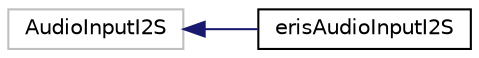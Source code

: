 digraph "Graphical Class Hierarchy"
{
 // LATEX_PDF_SIZE
  edge [fontname="Helvetica",fontsize="10",labelfontname="Helvetica",labelfontsize="10"];
  node [fontname="Helvetica",fontsize="10",shape=record];
  rankdir="LR";
  Node251 [label="AudioInputI2S",height=0.2,width=0.4,color="grey75", fillcolor="white", style="filled",tooltip=" "];
  Node251 -> Node0 [dir="back",color="midnightblue",fontsize="10",style="solid",fontname="Helvetica"];
  Node0 [label="erisAudioInputI2S",height=0.2,width=0.4,color="black", fillcolor="white", style="filled",URL="$classeris_audio_input_i2_s.html",tooltip=" "];
}
